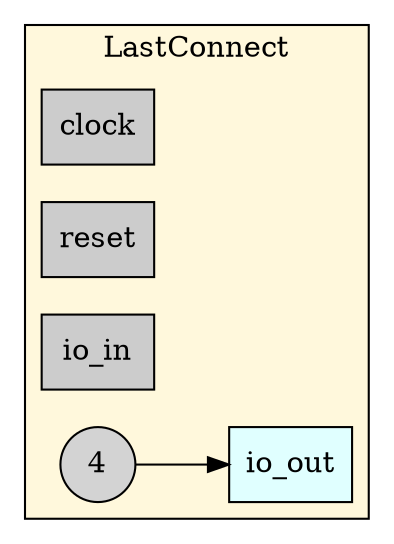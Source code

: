 digraph LastConnect {
stylesheet = "styles.css"
rankdir="LR" 

subgraph cluster_LastConnect {
  label="LastConnect"
  URL=""
  bgcolor="#FFF8DC"
  cluster_LastConnect_clock [shape = "rectangle" style="filled" fillcolor="#CCCCCC" label="clock" rank="0"]
     
cluster_LastConnect_reset [shape = "rectangle" style="filled" fillcolor="#CCCCCC" label="reset" rank="0"]
     
cluster_LastConnect_io_in [shape = "rectangle" style="filled" fillcolor="#CCCCCC" label="io_in" rank="0"]
     
cluster_LastConnect_io_out [shape = "rectangle" style="filled" fillcolor="#E0FFFF" label="io_out" rank="1000"]
     
cluster_LastConnect_lit1 [shape="circle" style="filled" BGCOLOR="#C0C0C0" label="4"]
     

  cluster_LastConnect_lit1 -> cluster_LastConnect_io_out
  
  
}
     
}
